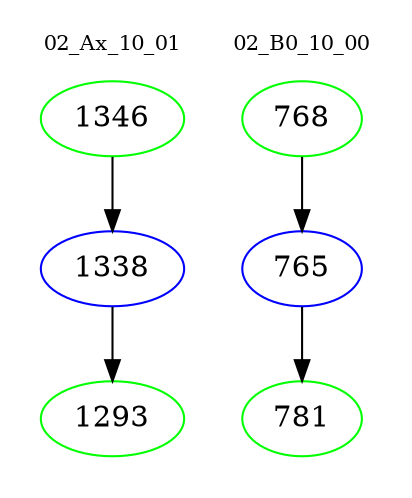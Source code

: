 digraph{
subgraph cluster_0 {
color = white
label = "02_Ax_10_01";
fontsize=10;
T0_1346 [label="1346", color="green"]
T0_1346 -> T0_1338 [color="black"]
T0_1338 [label="1338", color="blue"]
T0_1338 -> T0_1293 [color="black"]
T0_1293 [label="1293", color="green"]
}
subgraph cluster_1 {
color = white
label = "02_B0_10_00";
fontsize=10;
T1_768 [label="768", color="green"]
T1_768 -> T1_765 [color="black"]
T1_765 [label="765", color="blue"]
T1_765 -> T1_781 [color="black"]
T1_781 [label="781", color="green"]
}
}
